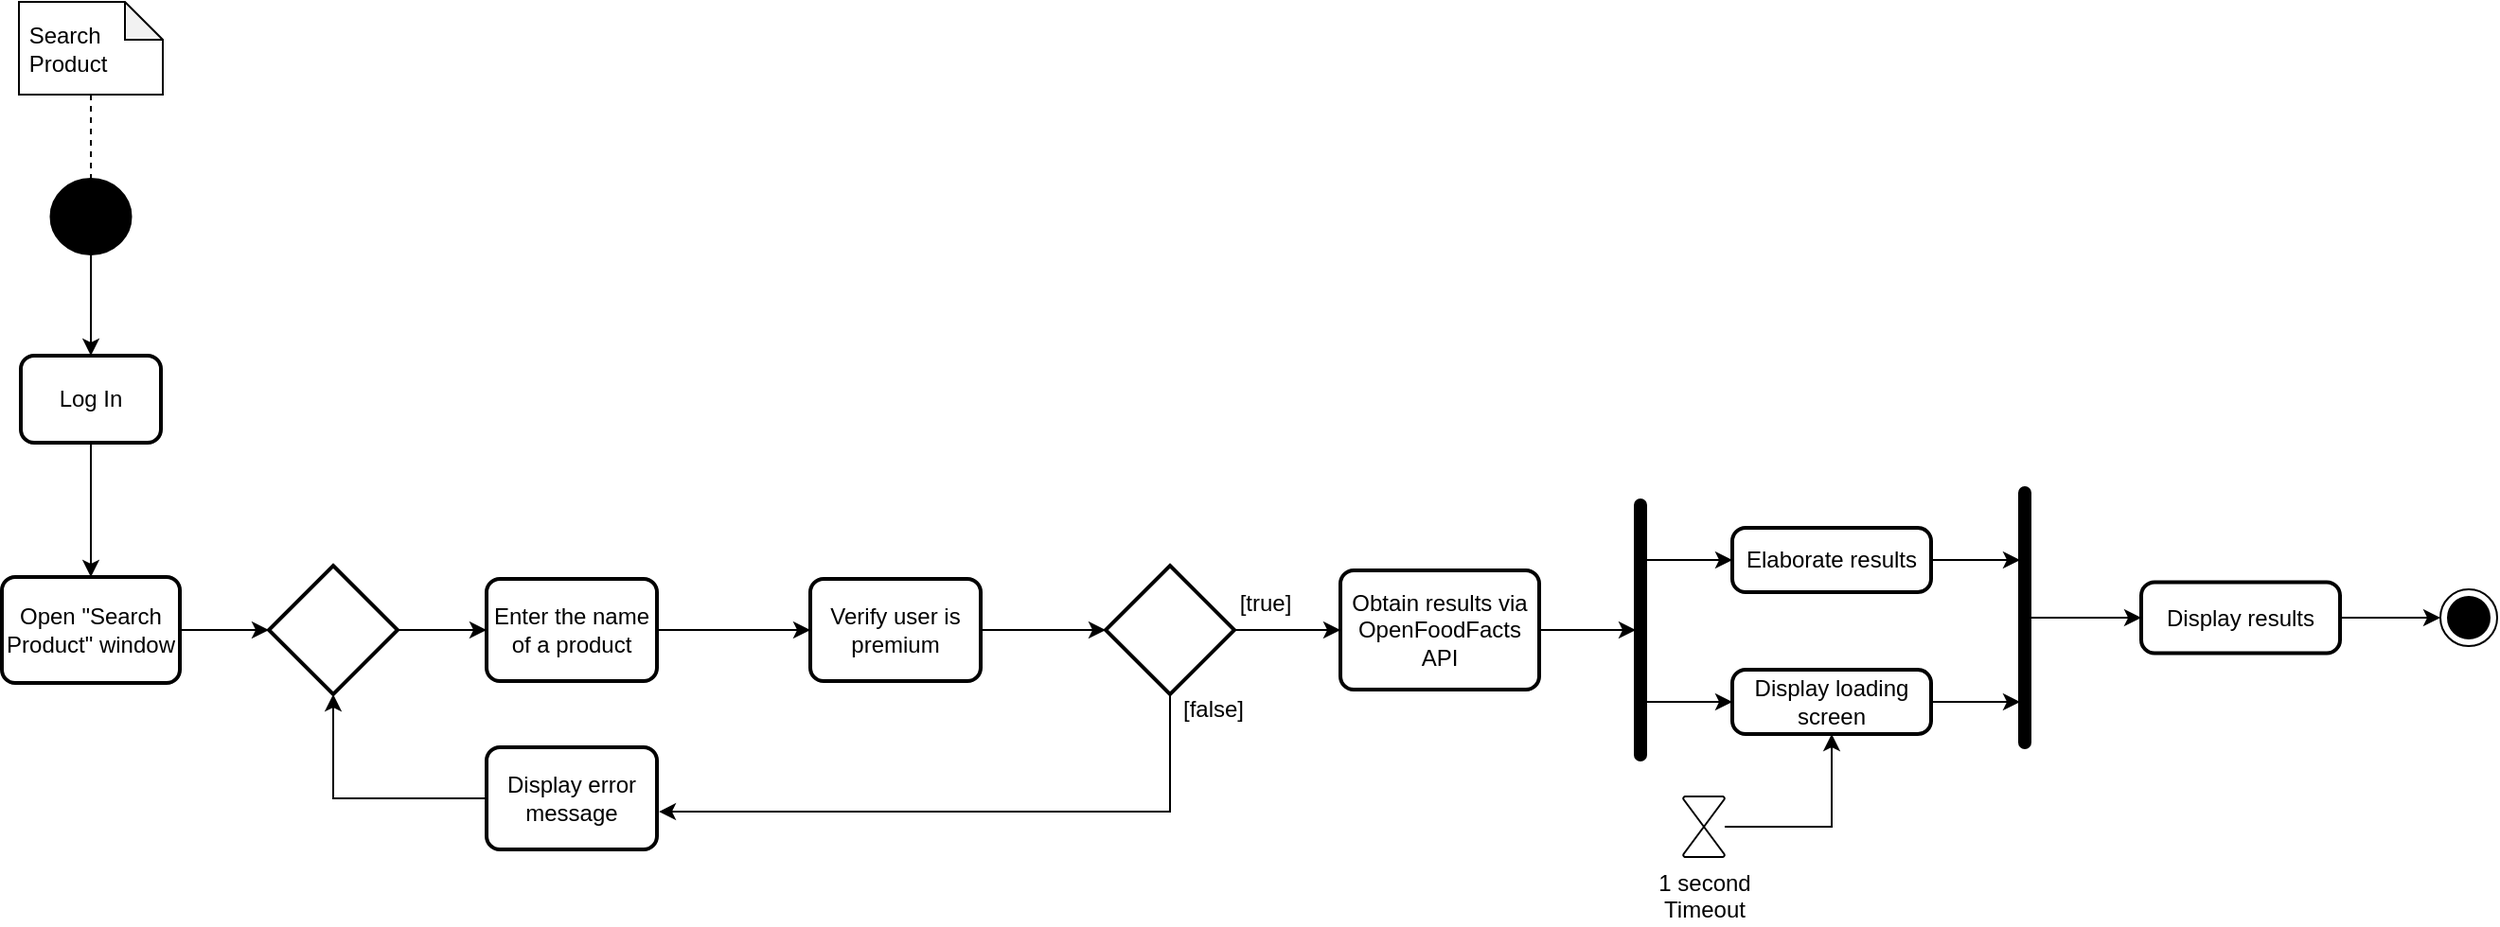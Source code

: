 <mxfile version="20.8.16" type="device"><diagram id="OB_cHIdpg5vJRFrTw3hk" name="Pagina-1"><mxGraphModel dx="1575" dy="899" grid="0" gridSize="10" guides="1" tooltips="1" connect="1" arrows="1" fold="1" page="1" pageScale="1" pageWidth="827" pageHeight="1169" math="0" shadow="0"><root><mxCell id="0"/><mxCell id="1" parent="0"/><mxCell id="wvald50FtBdP9Cp-Yfmx-4" style="edgeStyle=orthogonalEdgeStyle;rounded=0;orthogonalLoop=1;jettySize=auto;html=1;endArrow=none;endFill=0;dashed=1;" edge="1" parent="1" source="wvald50FtBdP9Cp-Yfmx-2" target="wvald50FtBdP9Cp-Yfmx-3"><mxGeometry relative="1" as="geometry"/></mxCell><mxCell id="wvald50FtBdP9Cp-Yfmx-2" value="&amp;nbsp;Search&lt;br&gt;&amp;nbsp;Product" style="shape=note;whiteSpace=wrap;html=1;backgroundOutline=1;darkOpacity=0.05;size=20;align=left;" vertex="1" parent="1"><mxGeometry x="61" y="143" width="76" height="49" as="geometry"/></mxCell><mxCell id="wvald50FtBdP9Cp-Yfmx-7" style="edgeStyle=orthogonalEdgeStyle;rounded=0;orthogonalLoop=1;jettySize=auto;html=1;endArrow=classic;endFill=1;" edge="1" parent="1" source="wvald50FtBdP9Cp-Yfmx-3" target="wvald50FtBdP9Cp-Yfmx-6"><mxGeometry relative="1" as="geometry"/></mxCell><mxCell id="wvald50FtBdP9Cp-Yfmx-3" value="" style="strokeWidth=2;html=1;shape=mxgraph.flowchart.start_2;whiteSpace=wrap;fillColor=#000000;" vertex="1" parent="1"><mxGeometry x="78.25" y="237" width="41.5" height="39" as="geometry"/></mxCell><mxCell id="wvald50FtBdP9Cp-Yfmx-12" style="edgeStyle=orthogonalEdgeStyle;rounded=0;orthogonalLoop=1;jettySize=auto;html=1;endArrow=classic;endFill=1;" edge="1" parent="1" source="wvald50FtBdP9Cp-Yfmx-6" target="wvald50FtBdP9Cp-Yfmx-11"><mxGeometry relative="1" as="geometry"/></mxCell><mxCell id="wvald50FtBdP9Cp-Yfmx-6" value="Log In" style="rounded=1;whiteSpace=wrap;html=1;absoluteArcSize=1;arcSize=14;strokeWidth=2;fillColor=#FFFFFF;" vertex="1" parent="1"><mxGeometry x="62" y="330" width="74" height="46" as="geometry"/></mxCell><mxCell id="wvald50FtBdP9Cp-Yfmx-19" style="edgeStyle=orthogonalEdgeStyle;rounded=0;orthogonalLoop=1;jettySize=auto;html=1;entryX=1.011;entryY=0.63;entryDx=0;entryDy=0;entryPerimeter=0;endArrow=classic;endFill=1;" edge="1" parent="1" source="wvald50FtBdP9Cp-Yfmx-8" target="wvald50FtBdP9Cp-Yfmx-18"><mxGeometry relative="1" as="geometry"><Array as="points"><mxPoint x="669" y="571"/></Array></mxGeometry></mxCell><mxCell id="wvald50FtBdP9Cp-Yfmx-25" style="edgeStyle=orthogonalEdgeStyle;rounded=0;orthogonalLoop=1;jettySize=auto;html=1;entryX=0;entryY=0.5;entryDx=0;entryDy=0;endArrow=classic;endFill=1;" edge="1" parent="1" source="wvald50FtBdP9Cp-Yfmx-8" target="wvald50FtBdP9Cp-Yfmx-24"><mxGeometry relative="1" as="geometry"/></mxCell><mxCell id="wvald50FtBdP9Cp-Yfmx-8" value="" style="strokeWidth=2;html=1;shape=mxgraph.flowchart.decision;whiteSpace=wrap;fillColor=#FFFFFF;" vertex="1" parent="1"><mxGeometry x="635" y="441" width="68" height="68" as="geometry"/></mxCell><mxCell id="wvald50FtBdP9Cp-Yfmx-21" style="edgeStyle=orthogonalEdgeStyle;rounded=0;orthogonalLoop=1;jettySize=auto;html=1;entryX=0;entryY=0.5;entryDx=0;entryDy=0;entryPerimeter=0;endArrow=classic;endFill=1;" edge="1" parent="1" source="wvald50FtBdP9Cp-Yfmx-11" target="wvald50FtBdP9Cp-Yfmx-20"><mxGeometry relative="1" as="geometry"/></mxCell><mxCell id="wvald50FtBdP9Cp-Yfmx-11" value="Open &quot;Search Product&quot; window" style="rounded=1;whiteSpace=wrap;html=1;absoluteArcSize=1;arcSize=14;strokeWidth=2;fillColor=#FFFFFF;" vertex="1" parent="1"><mxGeometry x="52" y="447" width="94" height="56" as="geometry"/></mxCell><mxCell id="wvald50FtBdP9Cp-Yfmx-28" style="edgeStyle=orthogonalEdgeStyle;rounded=0;orthogonalLoop=1;jettySize=auto;html=1;endArrow=classic;endFill=1;" edge="1" parent="1" source="wvald50FtBdP9Cp-Yfmx-13" target="wvald50FtBdP9Cp-Yfmx-27"><mxGeometry relative="1" as="geometry"/></mxCell><mxCell id="wvald50FtBdP9Cp-Yfmx-13" value="Enter the name of a product" style="rounded=1;whiteSpace=wrap;html=1;absoluteArcSize=1;arcSize=14;strokeWidth=2;fillColor=#FFFFFF;" vertex="1" parent="1"><mxGeometry x="308" y="448" width="90" height="54" as="geometry"/></mxCell><mxCell id="wvald50FtBdP9Cp-Yfmx-17" value="[false]" style="text;html=1;strokeColor=none;fillColor=none;align=center;verticalAlign=middle;whiteSpace=wrap;rounded=0;" vertex="1" parent="1"><mxGeometry x="667" y="503" width="50" height="27" as="geometry"/></mxCell><mxCell id="wvald50FtBdP9Cp-Yfmx-23" style="edgeStyle=orthogonalEdgeStyle;rounded=0;orthogonalLoop=1;jettySize=auto;html=1;endArrow=classic;endFill=1;" edge="1" parent="1" source="wvald50FtBdP9Cp-Yfmx-18" target="wvald50FtBdP9Cp-Yfmx-20"><mxGeometry relative="1" as="geometry"/></mxCell><mxCell id="wvald50FtBdP9Cp-Yfmx-18" value="Display error message" style="rounded=1;whiteSpace=wrap;html=1;absoluteArcSize=1;arcSize=14;strokeWidth=2;fillColor=#FFFFFF;" vertex="1" parent="1"><mxGeometry x="308" y="537" width="90" height="54" as="geometry"/></mxCell><mxCell id="wvald50FtBdP9Cp-Yfmx-22" style="edgeStyle=orthogonalEdgeStyle;rounded=0;orthogonalLoop=1;jettySize=auto;html=1;entryX=0;entryY=0.5;entryDx=0;entryDy=0;endArrow=classic;endFill=1;" edge="1" parent="1" source="wvald50FtBdP9Cp-Yfmx-20" target="wvald50FtBdP9Cp-Yfmx-13"><mxGeometry relative="1" as="geometry"/></mxCell><mxCell id="wvald50FtBdP9Cp-Yfmx-20" value="" style="strokeWidth=2;html=1;shape=mxgraph.flowchart.decision;whiteSpace=wrap;fillColor=#FFFFFF;" vertex="1" parent="1"><mxGeometry x="193" y="441" width="68" height="68" as="geometry"/></mxCell><mxCell id="wvald50FtBdP9Cp-Yfmx-30" style="edgeStyle=orthogonalEdgeStyle;rounded=0;orthogonalLoop=1;jettySize=auto;html=1;endArrow=classic;endFill=1;" edge="1" parent="1" source="wvald50FtBdP9Cp-Yfmx-24" target="wvald50FtBdP9Cp-Yfmx-31"><mxGeometry relative="1" as="geometry"><mxPoint x="908" y="475" as="targetPoint"/></mxGeometry></mxCell><mxCell id="wvald50FtBdP9Cp-Yfmx-24" value="Obtain results via OpenFoodFacts API" style="rounded=1;whiteSpace=wrap;html=1;absoluteArcSize=1;arcSize=14;strokeWidth=2;fillColor=#FFFFFF;" vertex="1" parent="1"><mxGeometry x="759" y="443.5" width="105" height="63" as="geometry"/></mxCell><mxCell id="wvald50FtBdP9Cp-Yfmx-26" value="[true]" style="text;html=1;strokeColor=none;fillColor=none;align=center;verticalAlign=middle;whiteSpace=wrap;rounded=0;" vertex="1" parent="1"><mxGeometry x="697" y="448" width="45" height="25" as="geometry"/></mxCell><mxCell id="wvald50FtBdP9Cp-Yfmx-29" style="edgeStyle=orthogonalEdgeStyle;rounded=0;orthogonalLoop=1;jettySize=auto;html=1;entryX=0;entryY=0.5;entryDx=0;entryDy=0;entryPerimeter=0;endArrow=classic;endFill=1;" edge="1" parent="1" source="wvald50FtBdP9Cp-Yfmx-27" target="wvald50FtBdP9Cp-Yfmx-8"><mxGeometry relative="1" as="geometry"/></mxCell><mxCell id="wvald50FtBdP9Cp-Yfmx-27" value="Verify user is premium" style="rounded=1;whiteSpace=wrap;html=1;absoluteArcSize=1;arcSize=14;strokeWidth=2;fillColor=#FFFFFF;" vertex="1" parent="1"><mxGeometry x="479" y="448" width="90" height="54" as="geometry"/></mxCell><mxCell id="wvald50FtBdP9Cp-Yfmx-33" style="edgeStyle=orthogonalEdgeStyle;rounded=0;orthogonalLoop=1;jettySize=auto;html=1;entryX=0;entryY=0.5;entryDx=0;entryDy=0;endArrow=classic;endFill=1;" edge="1" parent="1" source="wvald50FtBdP9Cp-Yfmx-31" target="wvald50FtBdP9Cp-Yfmx-32"><mxGeometry relative="1" as="geometry"><Array as="points"><mxPoint x="944" y="438"/><mxPoint x="944" y="438"/></Array></mxGeometry></mxCell><mxCell id="wvald50FtBdP9Cp-Yfmx-34" style="edgeStyle=orthogonalEdgeStyle;rounded=0;orthogonalLoop=1;jettySize=auto;html=1;endArrow=classic;endFill=1;" edge="1" parent="1" source="wvald50FtBdP9Cp-Yfmx-31" target="wvald50FtBdP9Cp-Yfmx-35"><mxGeometry relative="1" as="geometry"><mxPoint x="967" y="510" as="targetPoint"/><Array as="points"><mxPoint x="937" y="513"/><mxPoint x="937" y="513"/></Array></mxGeometry></mxCell><mxCell id="wvald50FtBdP9Cp-Yfmx-31" value="" style="rounded=1;whiteSpace=wrap;html=1;absoluteArcSize=1;arcSize=14;strokeWidth=2;fillColor=#000000;" vertex="1" parent="1"><mxGeometry x="915" y="406.5" width="5" height="137" as="geometry"/></mxCell><mxCell id="wvald50FtBdP9Cp-Yfmx-38" style="edgeStyle=orthogonalEdgeStyle;rounded=0;orthogonalLoop=1;jettySize=auto;html=1;endArrow=classic;endFill=1;" edge="1" parent="1" source="wvald50FtBdP9Cp-Yfmx-32" target="wvald50FtBdP9Cp-Yfmx-36"><mxGeometry relative="1" as="geometry"><Array as="points"><mxPoint x="1113" y="438"/><mxPoint x="1113" y="438"/></Array></mxGeometry></mxCell><mxCell id="wvald50FtBdP9Cp-Yfmx-32" value="Elaborate results" style="rounded=1;whiteSpace=wrap;html=1;absoluteArcSize=1;arcSize=14;strokeWidth=2;fillColor=#FFFFFF;" vertex="1" parent="1"><mxGeometry x="966" y="421" width="105" height="34" as="geometry"/></mxCell><mxCell id="wvald50FtBdP9Cp-Yfmx-37" style="edgeStyle=orthogonalEdgeStyle;rounded=0;orthogonalLoop=1;jettySize=auto;html=1;endArrow=classic;endFill=1;" edge="1" parent="1" source="wvald50FtBdP9Cp-Yfmx-35" target="wvald50FtBdP9Cp-Yfmx-36"><mxGeometry relative="1" as="geometry"><mxPoint x="1076" y="293" as="targetPoint"/><Array as="points"><mxPoint x="1109" y="513"/><mxPoint x="1109" y="513"/></Array></mxGeometry></mxCell><mxCell id="wvald50FtBdP9Cp-Yfmx-35" value="Display loading screen" style="rounded=1;whiteSpace=wrap;html=1;absoluteArcSize=1;arcSize=14;strokeWidth=2;fillColor=#FFFFFF;" vertex="1" parent="1"><mxGeometry x="966" y="496" width="105" height="34" as="geometry"/></mxCell><mxCell id="wvald50FtBdP9Cp-Yfmx-39" style="edgeStyle=orthogonalEdgeStyle;rounded=0;orthogonalLoop=1;jettySize=auto;html=1;endArrow=classic;endFill=1;" edge="1" parent="1" source="wvald50FtBdP9Cp-Yfmx-36" target="wvald50FtBdP9Cp-Yfmx-40"><mxGeometry relative="1" as="geometry"><mxPoint x="1178" y="468" as="targetPoint"/></mxGeometry></mxCell><mxCell id="wvald50FtBdP9Cp-Yfmx-36" value="" style="rounded=1;whiteSpace=wrap;html=1;absoluteArcSize=1;arcSize=14;strokeWidth=2;fillColor=#000000;" vertex="1" parent="1"><mxGeometry x="1118" y="400" width="5" height="137" as="geometry"/></mxCell><mxCell id="wvald50FtBdP9Cp-Yfmx-46" style="edgeStyle=orthogonalEdgeStyle;rounded=0;orthogonalLoop=1;jettySize=auto;html=1;endArrow=classic;endFill=1;" edge="1" parent="1" source="wvald50FtBdP9Cp-Yfmx-40" target="wvald50FtBdP9Cp-Yfmx-50"><mxGeometry relative="1" as="geometry"><mxPoint x="1346" y="468" as="targetPoint"/></mxGeometry></mxCell><mxCell id="wvald50FtBdP9Cp-Yfmx-40" value="Display results" style="rounded=1;whiteSpace=wrap;html=1;absoluteArcSize=1;arcSize=14;strokeWidth=2;fillColor=#FFFFFF;" vertex="1" parent="1"><mxGeometry x="1182" y="449.75" width="105" height="37.5" as="geometry"/></mxCell><mxCell id="wvald50FtBdP9Cp-Yfmx-45" style="edgeStyle=orthogonalEdgeStyle;rounded=0;orthogonalLoop=1;jettySize=auto;html=1;endArrow=classic;endFill=1;" edge="1" parent="1" source="wvald50FtBdP9Cp-Yfmx-44" target="wvald50FtBdP9Cp-Yfmx-35"><mxGeometry relative="1" as="geometry"/></mxCell><mxCell id="wvald50FtBdP9Cp-Yfmx-44" value="1 second &lt;br&gt;Timeout" style="verticalLabelPosition=bottom;verticalAlign=top;html=1;shape=mxgraph.flowchart.collate;fillColor=#FFFFFF;" vertex="1" parent="1"><mxGeometry x="940" y="563" width="22" height="32" as="geometry"/></mxCell><mxCell id="wvald50FtBdP9Cp-Yfmx-50" value="" style="ellipse;html=1;shape=endState;fillColor=#000000;strokeColor=#000000;" vertex="1" parent="1"><mxGeometry x="1340" y="453.5" width="30" height="30" as="geometry"/></mxCell></root></mxGraphModel></diagram></mxfile>